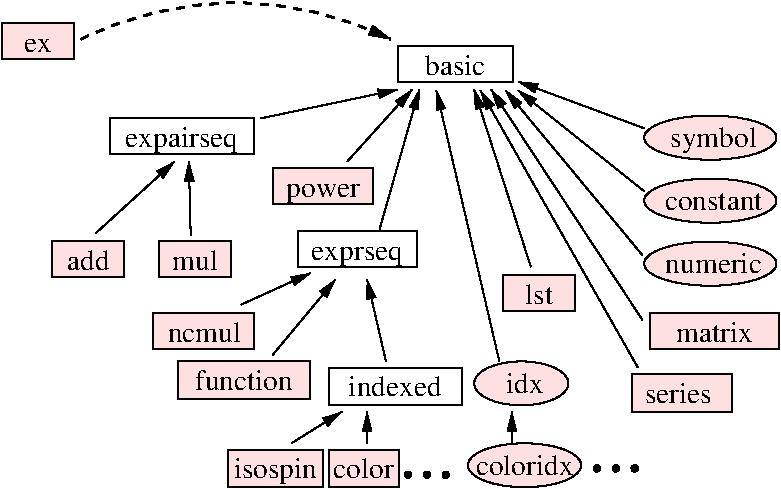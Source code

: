 #FIG 3.2
Landscape
Center
Metric
A4      
100.00
Single
-2
1200 2
5 1 1 2 0 7 100 0 -1 4.000 0 0 1 0 1896.500 2807.128 791 579 1973 321 3002 579
	1 1 1.00 68.57 137.14
6 996 1144 2025 1401
2 2 0 1 0 7 100 0 20 0.000 0 0 -1 0 0 5
	 2025 1144 996 1144 996 1401 2025 1401 2025 1144
4 1 0 99 0 0 14 0.0000 4 195 840 1511 1350 expairseq\001
-6
6 3053 630 3876 887
2 2 0 1 0 7 100 0 20 0.000 0 0 -1 0 0 5
	 3053 630 3876 630 3876 887 3053 887 3053 630
4 1 0 99 0 0 14 0.0000 4 150 450 3465 836 basic\001
-6
6 2340 1935 3195 2205
2 2 0 1 0 7 100 0 20 0.000 0 0 -1 0 0 5
	 2340 1948 3195 1948 3195 2205 2340 2205 2340 1948
4 1 0 99 0 0 14 0.0000 4 150 690 2764 2154 exprseq\001
-6
6 2565 2925 3510 3195
2 2 0 1 0 7 100 0 20 0.000 0 0 -1 0 0 5
	 2565 2925 3510 2925 3510 3195 2565 3195 2565 2925
4 1 0 99 0 0 14 0.0000 4 150 675 3034 3131 indexed\001
-6
6 3060 3645 3420 3735
1 4 0 1 0 0 100 0 20 0.000 1 0.0000 3127 3690 23 23 3104 3690 3150 3690
1 4 0 1 0 0 100 0 20 0.000 1 0.0000 3263 3690 23 23 3240 3690 3286 3690
1 4 0 1 0 0 100 0 20 0.000 1 0.0000 3397 3690 23 23 3374 3690 3420 3690
-6
6 4410 3600 4770 3690
1 4 0 1 0 0 100 0 20 0.000 1 0.0000 4477 3645 23 23 4454 3645 4500 3645
1 4 0 1 0 0 100 0 20 0.000 1 0.0000 4613 3645 23 23 4590 3645 4636 3645
1 4 0 1 0 0 100 0 20 0.000 1 0.0000 4747 3645 23 23 4724 3645 4770 3645
-6
6 585 1980 1125 2295
2 2 0 1 0 30 100 0 20 0.000 0 0 -1 0 0 5
	 585 2019 1099 2019 1099 2276 585 2276 585 2019
4 1 0 99 0 0 14 0.0000 4 150 315 842 2224 add\001
-6
6 225 450 765 720
2 2 0 1 0 30 100 0 20 0.000 0 0 -1 0 0 5
	 225 463 739 463 739 720 225 720 225 463
4 1 0 99 0 0 14 0.0000 4 105 210 482 668 ex\001
-6
6 1350 1980 1890 2295
2 2 0 1 0 30 100 0 20 0.000 0 0 -1 0 0 5
	 1350 2019 1864 2019 1864 2276 1350 2276 1350 2019
4 1 0 99 0 0 14 0.0000 4 150 315 1607 2224 mul\001
-6
6 1305 2520 2025 2790
2 2 0 1 0 30 100 0 20 0.000 0 0 -1 0 0 5
	 1305 2533 2025 2533 2025 2790 1305 2790 1305 2533
4 1 0 99 0 0 14 0.0000 4 150 525 1672 2739 ncmul\001
-6
6 1485 2880 2430 3150
2 2 0 1 0 30 100 0 20 0.000 0 0 -1 0 0 5
	 1485 2880 2430 2880 2430 3150 1485 3150 1485 2880
4 1 0 99 0 0 14 0.0000 4 150 690 1954 3086 function\001
-6
6 1845 3510 2520 3780
2 2 0 1 0 30 100 0 20 0.000 0 0 -1 0 0 5
	 1845 3510 2520 3510 2520 3780 1845 3780 1845 3510
4 1 0 99 0 0 14 0.0000 4 195 585 2179 3716 isospin\001
-6
6 2565 3510 3060 3780
2 2 0 1 0 30 100 0 20 0.000 0 0 -1 0 0 5
	 2565 3510 3060 3510 3060 3780 2565 3780 2565 3510
4 1 0 99 0 0 14 0.0000 4 150 435 2809 3716 color\001
-6
6 3555 3465 4365 3780
1 2 0 1 0 30 100 0 20 0.000 1 0.0000 3960 3622 405 157 3555 3622 4365 3622
4 1 0 99 0 0 14 0.0000 4 150 690 3960 3690 coloridx\001
-6
6 3600 2880 4275 3195
1 2 0 1 0 30 100 0 20 0.000 1 0.0000 3937 3037 337 157 3600 3037 4274 3037
4 1 0 99 0 0 14 0.0000 4 150 255 3960 3105 idx\001
-6
6 3780 2250 4320 2520
2 2 0 1 0 30 100 0 20 0.000 0 0 -1 0 0 5
	 3806 2263 4320 2263 4320 2520 3806 2520 3806 2263
4 1 0 99 0 0 14 0.0000 4 150 195 4063 2468 lst\001
-6
6 2160 1485 2880 1755
2 2 0 1 0 30 100 0 20 0.000 0 0 -1 0 0 5
	 2160 1498 2880 1498 2880 1755 2160 1755 2160 1498
4 1 0 99 0 0 14 0.0000 4 150 555 2520 1704 power\001
-6
6 4725 2970 5445 3240
2 2 0 1 0 30 100 0 20 0.000 0 0 -1 0 0 5
	 4725 2970 5445 2970 5445 3240 4725 3240 4725 2970
4 1 0 99 0 0 14 0.0000 4 150 510 5059 3176 series\001
-6
6 4815 2520 5805 2790
2 2 0 1 0 30 100 0 20 0.000 0 0 -1 0 0 5
	 4853 2533 5779 2533 5779 2790 4853 2790 4853 2533
4 1 0 99 0 0 14 0.0000 4 150 555 5316 2739 matrix\001
-6
6 4770 1980 5760 2340
1 2 0 1 0 30 100 0 20 0.000 1 0.0000 5287 2182 473 158 4814 2182 5760 2182
4 1 0 99 0 0 14 0.0000 4 150 705 5310 2250 numeric\001
-6
6 4770 1530 5760 1890
1 2 0 1 0 30 100 0 20 0.000 1 0.0000 5287 1732 473 158 4814 1732 5760 1732
4 1 0 99 0 0 14 0.0000 4 135 735 5310 1800 constant\001
-6
6 4770 1080 5760 1440
1 2 0 1 0 30 100 0 20 0.000 1 0.0000 5287 1282 473 158 4814 1282 5760 1282
4 1 0 99 0 0 14 0.0000 4 195 615 5310 1350 symbol\001
-6
2 1 0 1 0 7 100 0 -1 0.000 0 0 -1 0 1 2
	1 1 1.00 60.00 120.00
	 3825 945 4802 2121
2 1 0 1 0 7 100 0 -1 0.000 0 0 -1 0 1 2
	1 1 1.00 60.00 120.00
	 3053 939 2076 1144
2 1 0 1 0 7 100 0 -1 0.000 0 0 -1 0 1 2
	1 1 1.00 60.00 120.00
	 3156 939 2693 1453
2 1 0 1 0 7 100 0 -1 0.000 0 0 -1 0 1 2
	1 1 1.00 60.00 120.00
	 3722 939 4802 2584
2 1 0 1 0 7 100 0 -1 0.000 0 0 -1 0 1 2
	1 1 1.00 60.00 120.00
	 3915 945 4815 1665
2 1 0 1 0 7 100 0 -1 0.000 0 0 -1 0 1 2
	1 1 1.00 60.00 120.00
	 3208 939 2925 1935
2 1 0 1 0 7 100 0 -1 0.000 0 0 -1 0 1 2
	1 1 1.00 60.00 120.00
	 1459 1453 894 1967
2 1 0 1 0 7 100 0 -1 0.000 0 0 -1 0 1 2
	1 1 1.00 60.00 120.00
	 1562 1453 1575 1980
2 1 0 1 0 7 100 0 -1 0.000 0 0 -1 0 1 2
	1 1 1.00 60.00 120.00
	 3915 881 4815 1215
2 1 0 1 0 7 100 0 -1 0.000 0 0 -1 0 1 2
	1 1 1.00 60.00 120.00
	 3645 945 4770 2925
2 1 0 1 0 7 100 0 -1 0.000 0 0 -1 0 1 2
	1 1 1.00 60.00 120.00
	 2430 2250 1935 2475
2 1 0 1 0 7 100 0 -1 0.000 0 0 -1 0 1 2
	1 1 1.00 60.00 120.00
	 3599 937 4005 2205
2 1 0 1 0 7 100 0 -1 0.000 0 0 -1 0 1 2
	1 1 1.00 60.00 120.00
	 2610 2295 2160 2835
2 1 0 1 0 7 100 0 -1 0.000 0 0 -1 0 1 2
	1 1 1.00 60.00 120.00
	 2835 2295 2970 2880
2 1 0 1 0 7 100 0 -1 0.000 0 0 -1 0 1 2
	1 1 1.00 60.00 120.00
	 3330 945 3780 2880
2 1 0 1 0 7 100 0 -1 0.000 0 0 -1 0 1 2
	1 1 1.00 60.00 120.00
	 2655 3240 2295 3465
2 1 0 1 0 7 100 0 -1 0.000 0 0 -1 0 1 2
	1 1 1.00 60.00 120.00
	 2835 3240 2835 3465
2 1 0 1 0 7 100 0 -1 0.000 0 0 -1 0 1 2
	1 1 1.00 60.00 120.00
	 3870 3240 3870 3465
